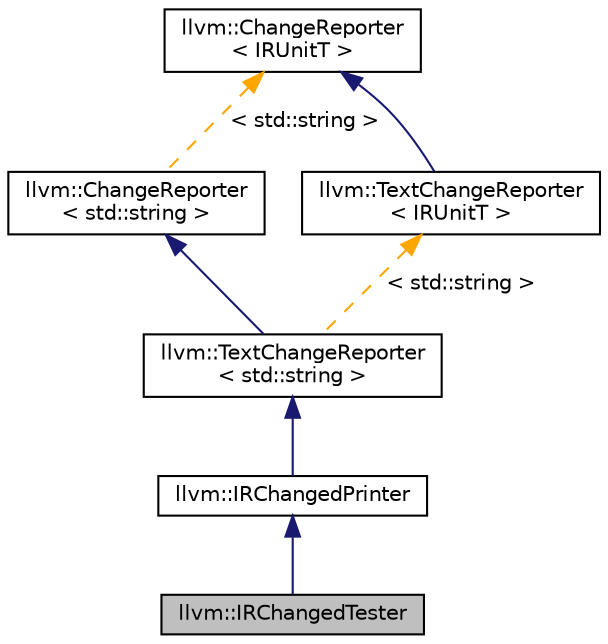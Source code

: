 digraph "llvm::IRChangedTester"
{
 // LATEX_PDF_SIZE
  bgcolor="transparent";
  edge [fontname="Helvetica",fontsize="10",labelfontname="Helvetica",labelfontsize="10"];
  node [fontname="Helvetica",fontsize="10",shape=record];
  Node1 [label="llvm::IRChangedTester",height=0.2,width=0.4,color="black", fillcolor="grey75", style="filled", fontcolor="black",tooltip=" "];
  Node2 -> Node1 [dir="back",color="midnightblue",fontsize="10",style="solid",fontname="Helvetica"];
  Node2 [label="llvm::IRChangedPrinter",height=0.2,width=0.4,color="black",URL="$classllvm_1_1IRChangedPrinter.html",tooltip=" "];
  Node3 -> Node2 [dir="back",color="midnightblue",fontsize="10",style="solid",fontname="Helvetica"];
  Node3 [label="llvm::TextChangeReporter\l\< std::string \>",height=0.2,width=0.4,color="black",URL="$classllvm_1_1TextChangeReporter.html",tooltip=" "];
  Node4 -> Node3 [dir="back",color="midnightblue",fontsize="10",style="solid",fontname="Helvetica"];
  Node4 [label="llvm::ChangeReporter\l\< std::string \>",height=0.2,width=0.4,color="black",URL="$classllvm_1_1ChangeReporter.html",tooltip=" "];
  Node5 -> Node4 [dir="back",color="orange",fontsize="10",style="dashed",label=" \< std::string \>" ,fontname="Helvetica"];
  Node5 [label="llvm::ChangeReporter\l\< IRUnitT \>",height=0.2,width=0.4,color="black",URL="$classllvm_1_1ChangeReporter.html",tooltip=" "];
  Node6 -> Node3 [dir="back",color="orange",fontsize="10",style="dashed",label=" \< std::string \>" ,fontname="Helvetica"];
  Node6 [label="llvm::TextChangeReporter\l\< IRUnitT \>",height=0.2,width=0.4,color="black",URL="$classllvm_1_1TextChangeReporter.html",tooltip=" "];
  Node5 -> Node6 [dir="back",color="midnightblue",fontsize="10",style="solid",fontname="Helvetica"];
}

